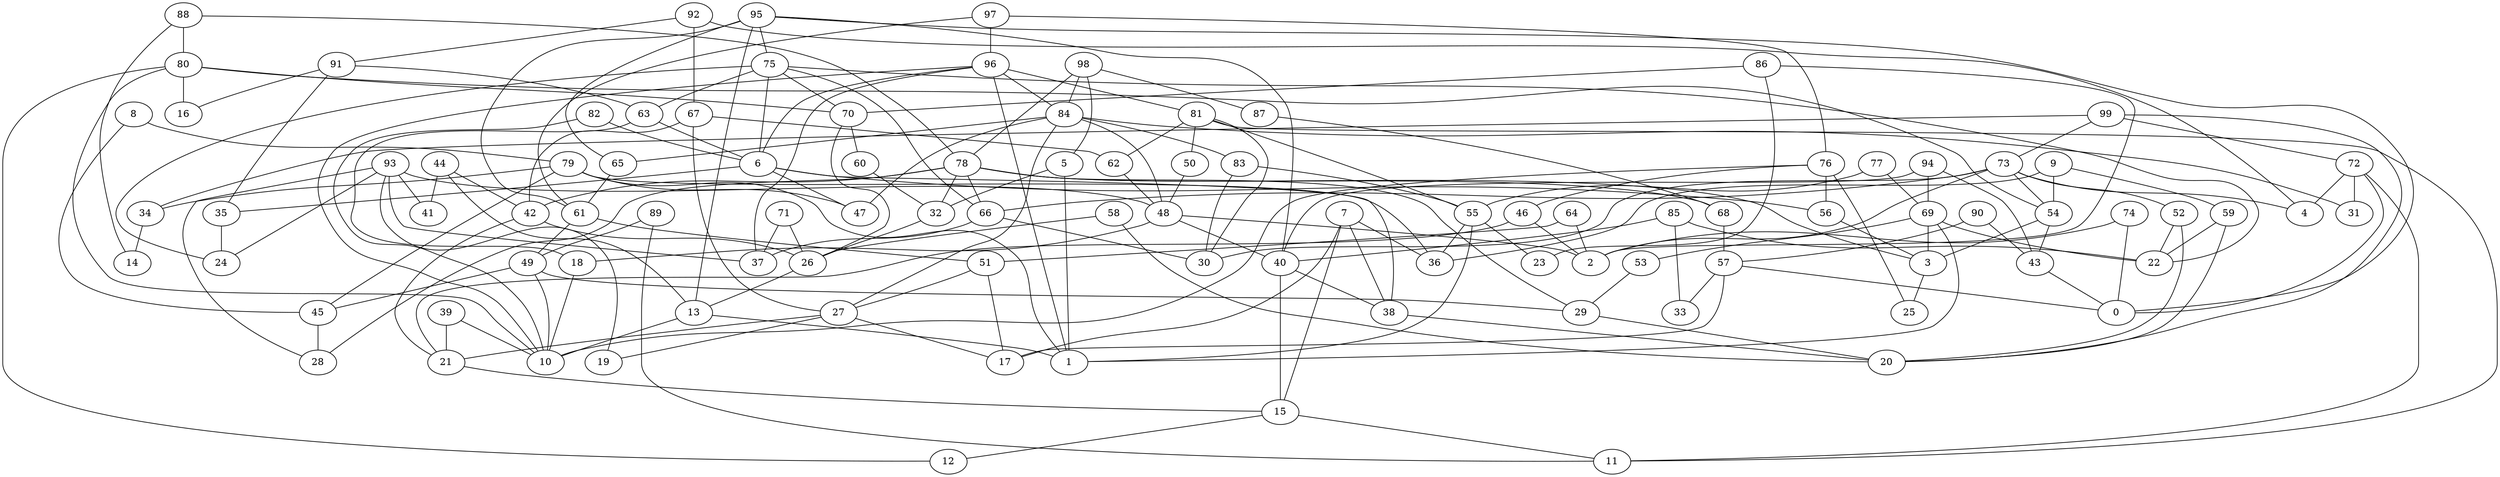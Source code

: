 digraph GG_graph {

subgraph G_graph {
edge [color = black]
"89" -> "49" [dir = none]
"89" -> "11" [dir = none]
"85" -> "33" [dir = none]
"85" -> "22" [dir = none]
"85" -> "40" [dir = none]
"52" -> "20" [dir = none]
"52" -> "22" [dir = none]
"7" -> "36" [dir = none]
"7" -> "17" [dir = none]
"7" -> "15" [dir = none]
"7" -> "38" [dir = none]
"65" -> "61" [dir = none]
"71" -> "26" [dir = none]
"71" -> "37" [dir = none]
"50" -> "48" [dir = none]
"67" -> "42" [dir = none]
"67" -> "27" [dir = none]
"59" -> "20" [dir = none]
"59" -> "22" [dir = none]
"42" -> "21" [dir = none]
"42" -> "26" [dir = none]
"97" -> "76" [dir = none]
"97" -> "96" [dir = none]
"97" -> "61" [dir = none]
"87" -> "68" [dir = none]
"68" -> "57" [dir = none]
"48" -> "2" [dir = none]
"48" -> "40" [dir = none]
"48" -> "18" [dir = none]
"64" -> "51" [dir = none]
"64" -> "2" [dir = none]
"46" -> "21" [dir = none]
"46" -> "2" [dir = none]
"13" -> "1" [dir = none]
"13" -> "10" [dir = none]
"74" -> "0" [dir = none]
"74" -> "2" [dir = none]
"9" -> "36" [dir = none]
"9" -> "54" [dir = none]
"9" -> "59" [dir = none]
"54" -> "3" [dir = none]
"54" -> "43" [dir = none]
"83" -> "55" [dir = none]
"83" -> "30" [dir = none]
"95" -> "61" [dir = none]
"95" -> "0" [dir = none]
"95" -> "13" [dir = none]
"95" -> "40" [dir = none]
"95" -> "75" [dir = none]
"95" -> "65" [dir = none]
"81" -> "50" [dir = none]
"81" -> "62" [dir = none]
"81" -> "30" [dir = none]
"81" -> "55" [dir = none]
"81" -> "11" [dir = none]
"69" -> "53" [dir = none]
"69" -> "22" [dir = none]
"69" -> "3" [dir = none]
"69" -> "1" [dir = none]
"39" -> "10" [dir = none]
"39" -> "21" [dir = none]
"90" -> "57" [dir = none]
"90" -> "43" [dir = none]
"76" -> "46" [dir = none]
"76" -> "25" [dir = none]
"76" -> "56" [dir = none]
"76" -> "10" [dir = none]
"77" -> "55" [dir = none]
"77" -> "69" [dir = none]
"66" -> "30" [dir = none]
"66" -> "37" [dir = none]
"70" -> "26" [dir = none]
"70" -> "60" [dir = none]
"40" -> "15" [dir = none]
"40" -> "38" [dir = none]
"92" -> "4" [dir = none]
"92" -> "67" [dir = none]
"92" -> "91" [dir = none]
"91" -> "35" [dir = none]
"91" -> "16" [dir = none]
"91" -> "63" [dir = none]
"8" -> "79" [dir = none]
"8" -> "45" [dir = none]
"35" -> "24" [dir = none]
"94" -> "43" [dir = none]
"94" -> "69" [dir = none]
"94" -> "40" [dir = none]
"93" -> "37" [dir = none]
"93" -> "19" [dir = none]
"93" -> "48" [dir = none]
"93" -> "28" [dir = none]
"93" -> "41" [dir = none]
"5" -> "32" [dir = none]
"5" -> "1" [dir = none]
"98" -> "87" [dir = none]
"98" -> "78" [dir = none]
"98" -> "84" [dir = none]
"98" -> "5" [dir = none]
"82" -> "6" [dir = none]
"82" -> "10" [dir = none]
"49" -> "45" [dir = none]
"49" -> "29" [dir = none]
"49" -> "10" [dir = none]
"80" -> "54" [dir = none]
"80" -> "16" [dir = none]
"80" -> "10" [dir = none]
"80" -> "70" [dir = none]
"80" -> "12" [dir = none]
"60" -> "32" [dir = none]
"51" -> "27" [dir = none]
"51" -> "17" [dir = none]
"38" -> "20" [dir = none]
"61" -> "51" [dir = none]
"61" -> "49" [dir = none]
"44" -> "41" [dir = none]
"44" -> "13" [dir = none]
"44" -> "42" [dir = none]
"27" -> "21" [dir = none]
"27" -> "19" [dir = none]
"27" -> "17" [dir = none]
"57" -> "17" [dir = none]
"57" -> "0" [dir = none]
"57" -> "33" [dir = none]
"45" -> "28" [dir = none]
"58" -> "20" [dir = none]
"58" -> "26" [dir = none]
"84" -> "83" [dir = none]
"84" -> "47" [dir = none]
"84" -> "27" [dir = none]
"84" -> "48" [dir = none]
"84" -> "31" [dir = none]
"84" -> "65" [dir = none]
"15" -> "12" [dir = none]
"15" -> "11" [dir = none]
"75" -> "24" [dir = none]
"75" -> "6" [dir = none]
"75" -> "22" [dir = none]
"75" -> "66" [dir = none]
"75" -> "70" [dir = none]
"75" -> "63" [dir = none]
"63" -> "6" [dir = none]
"63" -> "18" [dir = none]
"53" -> "29" [dir = none]
"29" -> "20" [dir = none]
"99" -> "34" [dir = none]
"99" -> "20" [dir = none]
"99" -> "73" [dir = none]
"99" -> "72" [dir = none]
"56" -> "3" [dir = none]
"79" -> "36" [dir = none]
"79" -> "1" [dir = none]
"79" -> "45" [dir = none]
"79" -> "34" [dir = none]
"79" -> "47" [dir = none]
"18" -> "10" [dir = none]
"73" -> "52" [dir = none]
"73" -> "30" [dir = none]
"73" -> "54" [dir = none]
"73" -> "4" [dir = none]
"73" -> "66" [dir = none]
"73" -> "2" [dir = none]
"62" -> "48" [dir = none]
"3" -> "25" [dir = none]
"55" -> "1" [dir = none]
"55" -> "23" [dir = none]
"55" -> "36" [dir = none]
"6" -> "38" [dir = none]
"6" -> "56" [dir = none]
"6" -> "47" [dir = none]
"6" -> "35" [dir = none]
"21" -> "15" [dir = none]
"26" -> "13" [dir = none]
"32" -> "26" [dir = none]
"43" -> "0" [dir = none]
"96" -> "10" [dir = none]
"96" -> "37" [dir = none]
"96" -> "84" [dir = none]
"96" -> "81" [dir = none]
"96" -> "6" [dir = none]
"96" -> "1" [dir = none]
"88" -> "80" [dir = none]
"88" -> "78" [dir = none]
"88" -> "14" [dir = none]
"34" -> "14" [dir = none]
"78" -> "28" [dir = none]
"78" -> "32" [dir = none]
"78" -> "66" [dir = none]
"78" -> "68" [dir = none]
"78" -> "3" [dir = none]
"78" -> "29" [dir = none]
"78" -> "42" [dir = none]
"72" -> "31" [dir = none]
"72" -> "4" [dir = none]
"72" -> "11" [dir = none]
"72" -> "0" [dir = none]
"86" -> "70" [dir = none]
"86" -> "2" [dir = none]
"86" -> "23" [dir = none]
"67" -> "62" [dir = none]
"93" -> "24" [dir = none]
}

}
